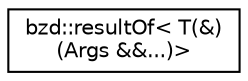 digraph "Graphical Class Hierarchy"
{
  edge [fontname="Helvetica",fontsize="10",labelfontname="Helvetica",labelfontsize="10"];
  node [fontname="Helvetica",fontsize="10",shape=record];
  rankdir="LR";
  Node0 [label="bzd::resultOf\< T(&)\l(Args &&...)\>",height=0.2,width=0.4,color="black", fillcolor="white", style="filled",URL="$structbzd_1_1resultOf_3_01T_07_6_08_07Args_01_6_6_8_8_8_08_4.html"];
}
